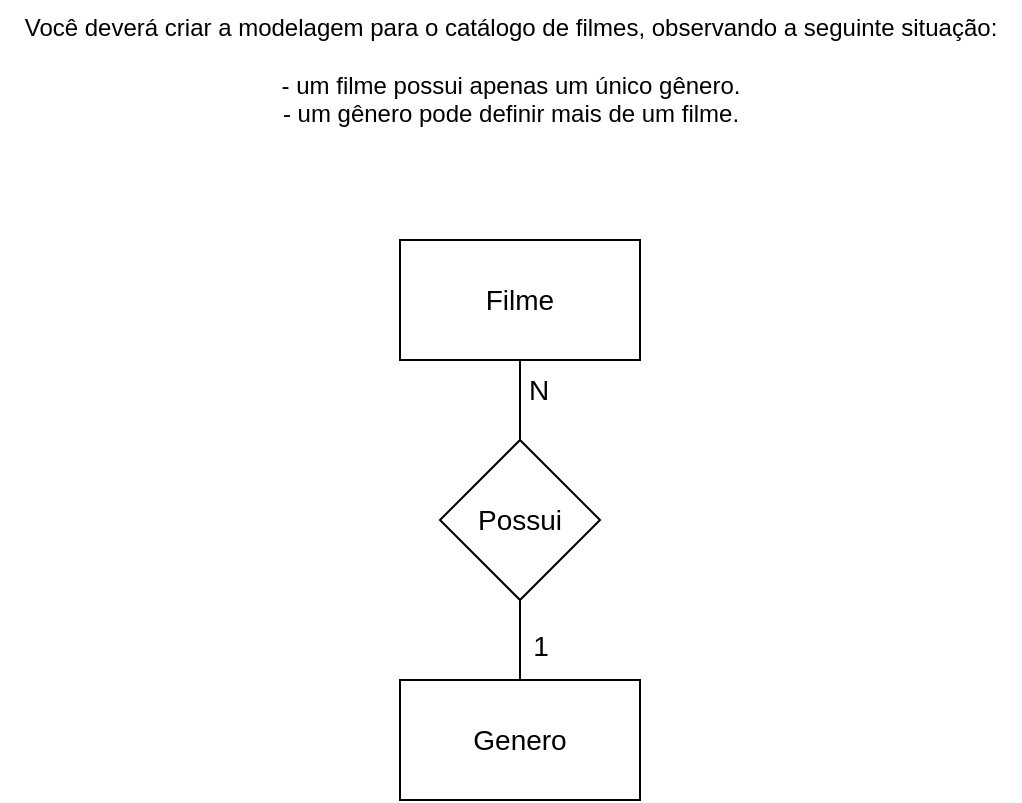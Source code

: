 <mxfile version="21.6.5" type="device" pages="4">
  <diagram name="1.0-exercicio-filmes" id="LNDg6mLLo0ihG5OXBbq_">
    <mxGraphModel dx="910" dy="506" grid="1" gridSize="10" guides="1" tooltips="1" connect="1" arrows="1" fold="1" page="1" pageScale="1" pageWidth="827" pageHeight="1169" math="0" shadow="0">
      <root>
        <mxCell id="0" />
        <mxCell id="1" parent="0" />
        <mxCell id="uSyXQP7LHbHPvzbmijAj-1" value="&lt;div&gt;Você deverá criar a modelagem para o catálogo de filmes, observando a seguinte situação:&lt;/div&gt;&lt;div&gt;&lt;br&gt;&lt;/div&gt;&lt;div&gt;- um filme possui apenas um único gênero.&lt;/div&gt;&lt;div&gt;- um gênero pode definir mais de um filme.&lt;/div&gt;" style="text;html=1;align=center;verticalAlign=middle;resizable=0;points=[];autosize=1;strokeColor=none;fillColor=none;" parent="1" vertex="1">
          <mxGeometry x="160" y="40" width="510" height="70" as="geometry" />
        </mxCell>
        <mxCell id="FIfhgw2CTLY3sNOpu3BX-4" style="edgeStyle=orthogonalEdgeStyle;rounded=0;orthogonalLoop=1;jettySize=auto;html=1;entryX=0.5;entryY=0;entryDx=0;entryDy=0;endArrow=none;endFill=0;" parent="1" source="FIfhgw2CTLY3sNOpu3BX-1" target="FIfhgw2CTLY3sNOpu3BX-3" edge="1">
          <mxGeometry relative="1" as="geometry" />
        </mxCell>
        <mxCell id="FIfhgw2CTLY3sNOpu3BX-1" value="&lt;font style=&quot;font-size: 14px;&quot;&gt;Filme&lt;/font&gt;" style="rounded=0;whiteSpace=wrap;html=1;" parent="1" vertex="1">
          <mxGeometry x="360" y="160" width="120" height="60" as="geometry" />
        </mxCell>
        <mxCell id="FIfhgw2CTLY3sNOpu3BX-5" style="edgeStyle=orthogonalEdgeStyle;rounded=0;orthogonalLoop=1;jettySize=auto;html=1;endArrow=none;endFill=0;" parent="1" source="FIfhgw2CTLY3sNOpu3BX-2" target="FIfhgw2CTLY3sNOpu3BX-3" edge="1">
          <mxGeometry relative="1" as="geometry" />
        </mxCell>
        <mxCell id="FIfhgw2CTLY3sNOpu3BX-2" value="&lt;font style=&quot;font-size: 14px;&quot;&gt;Genero&lt;/font&gt;" style="rounded=0;whiteSpace=wrap;html=1;" parent="1" vertex="1">
          <mxGeometry x="360" y="380" width="120" height="60" as="geometry" />
        </mxCell>
        <mxCell id="FIfhgw2CTLY3sNOpu3BX-3" value="&lt;font style=&quot;font-size: 14px;&quot;&gt;Possui&lt;/font&gt;" style="rhombus;whiteSpace=wrap;html=1;" parent="1" vertex="1">
          <mxGeometry x="380" y="260" width="80" height="80" as="geometry" />
        </mxCell>
        <mxCell id="FIfhgw2CTLY3sNOpu3BX-6" value="&lt;font style=&quot;font-size: 14px;&quot;&gt;N&lt;/font&gt;" style="text;html=1;align=center;verticalAlign=middle;resizable=0;points=[];autosize=1;strokeColor=none;fillColor=none;" parent="1" vertex="1">
          <mxGeometry x="414" y="220" width="30" height="30" as="geometry" />
        </mxCell>
        <mxCell id="FIfhgw2CTLY3sNOpu3BX-7" value="&lt;font style=&quot;font-size: 14px;&quot;&gt;1&lt;/font&gt;" style="text;html=1;align=center;verticalAlign=middle;resizable=0;points=[];autosize=1;strokeColor=none;fillColor=none;" parent="1" vertex="1">
          <mxGeometry x="415" y="348" width="30" height="30" as="geometry" />
        </mxCell>
      </root>
    </mxGraphModel>
  </diagram>
  <diagram id="GEUDkTmfU6hjrtdiMkU7" name="1.1-exercicio-pessoas">
    <mxGraphModel dx="1050" dy="574" grid="1" gridSize="10" guides="1" tooltips="1" connect="1" arrows="1" fold="1" page="1" pageScale="1" pageWidth="827" pageHeight="1169" math="0" shadow="0">
      <root>
        <mxCell id="0" />
        <mxCell id="1" parent="0" />
        <mxCell id="nFpa2nH8nlaL4lHykz79-8" style="edgeStyle=orthogonalEdgeStyle;rounded=0;orthogonalLoop=1;jettySize=auto;html=1;endArrow=none;endFill=0;" edge="1" parent="1" source="-ravSgFt0BRICLOYNoMb-1" target="nFpa2nH8nlaL4lHykz79-7">
          <mxGeometry relative="1" as="geometry" />
        </mxCell>
        <mxCell id="cjSB6NgPFC95SLQ5E6UX-3" style="edgeStyle=orthogonalEdgeStyle;rounded=0;orthogonalLoop=1;jettySize=auto;html=1;endArrow=none;endFill=0;" edge="1" parent="1" source="-ravSgFt0BRICLOYNoMb-1" target="cjSB6NgPFC95SLQ5E6UX-1">
          <mxGeometry relative="1" as="geometry" />
        </mxCell>
        <mxCell id="cjSB6NgPFC95SLQ5E6UX-8" style="edgeStyle=orthogonalEdgeStyle;rounded=0;orthogonalLoop=1;jettySize=auto;html=1;entryX=1;entryY=0.5;entryDx=0;entryDy=0;endArrow=none;endFill=0;" edge="1" parent="1" source="-ravSgFt0BRICLOYNoMb-1" target="cjSB6NgPFC95SLQ5E6UX-5">
          <mxGeometry relative="1" as="geometry" />
        </mxCell>
        <mxCell id="-ravSgFt0BRICLOYNoMb-1" value="&lt;font style=&quot;font-size: 14px;&quot;&gt;Pessoa&lt;/font&gt;" style="rounded=0;whiteSpace=wrap;html=1;" vertex="1" parent="1">
          <mxGeometry x="360" y="400" width="120" height="60" as="geometry" />
        </mxCell>
        <mxCell id="-ravSgFt0BRICLOYNoMb-2" value="&lt;div&gt;Construa a modelagem que represente pessoas e seus dados, observando que:&lt;/div&gt;&lt;div&gt;&lt;br&gt;&lt;/div&gt;&lt;div&gt;- uma pessoa pode ter vários telefones e vários emails, porém, pode possuir somente uma CNH.&lt;/div&gt;" style="text;html=1;align=center;verticalAlign=middle;resizable=0;points=[];autosize=1;strokeColor=none;fillColor=none;" vertex="1" parent="1">
          <mxGeometry x="150" y="80" width="540" height="60" as="geometry" />
        </mxCell>
        <mxCell id="cjSB6NgPFC95SLQ5E6UX-2" style="edgeStyle=orthogonalEdgeStyle;rounded=0;orthogonalLoop=1;jettySize=auto;html=1;entryX=0.5;entryY=0;entryDx=0;entryDy=0;endArrow=none;endFill=0;" edge="1" parent="1" source="jaz4zD7k6-I6z6VpH1bu-1" target="cjSB6NgPFC95SLQ5E6UX-1">
          <mxGeometry relative="1" as="geometry" />
        </mxCell>
        <mxCell id="jaz4zD7k6-I6z6VpH1bu-1" value="&lt;font style=&quot;font-size: 14px;&quot;&gt;Telefone&lt;/font&gt;" style="rounded=0;whiteSpace=wrap;html=1;" vertex="1" parent="1">
          <mxGeometry x="360" y="170" width="120" height="60" as="geometry" />
        </mxCell>
        <mxCell id="cjSB6NgPFC95SLQ5E6UX-7" style="edgeStyle=orthogonalEdgeStyle;rounded=0;orthogonalLoop=1;jettySize=auto;html=1;entryX=0;entryY=0.5;entryDx=0;entryDy=0;endArrow=none;endFill=0;" edge="1" parent="1" source="jaz4zD7k6-I6z6VpH1bu-5" target="cjSB6NgPFC95SLQ5E6UX-5">
          <mxGeometry relative="1" as="geometry" />
        </mxCell>
        <mxCell id="jaz4zD7k6-I6z6VpH1bu-5" value="Email" style="rounded=0;whiteSpace=wrap;html=1;" vertex="1" parent="1">
          <mxGeometry x="40" y="400" width="120" height="60" as="geometry" />
        </mxCell>
        <mxCell id="nFpa2nH8nlaL4lHykz79-3" value="&lt;font style=&quot;font-size: 14px;&quot;&gt;1&lt;/font&gt;" style="text;html=1;align=center;verticalAlign=middle;resizable=0;points=[];autosize=1;strokeColor=none;fillColor=none;" vertex="1" parent="1">
          <mxGeometry x="330" y="430" width="30" height="30" as="geometry" />
        </mxCell>
        <mxCell id="nFpa2nH8nlaL4lHykz79-4" value="&lt;font size=&quot;3&quot;&gt;N&lt;/font&gt;" style="text;html=1;align=center;verticalAlign=middle;resizable=0;points=[];autosize=1;strokeColor=none;fillColor=none;" vertex="1" parent="1">
          <mxGeometry x="414" y="230" width="40" height="30" as="geometry" />
        </mxCell>
        <mxCell id="nFpa2nH8nlaL4lHykz79-7" value="CNH" style="ellipse;whiteSpace=wrap;html=1;" vertex="1" parent="1">
          <mxGeometry x="550" y="405" width="120" height="50" as="geometry" />
        </mxCell>
        <mxCell id="cjSB6NgPFC95SLQ5E6UX-1" value="&lt;font style=&quot;font-size: 14px;&quot;&gt;Possui&lt;/font&gt;" style="rhombus;whiteSpace=wrap;html=1;" vertex="1" parent="1">
          <mxGeometry x="385" y="280" width="70" height="70" as="geometry" />
        </mxCell>
        <mxCell id="cjSB6NgPFC95SLQ5E6UX-4" value="&lt;font style=&quot;font-size: 14px;&quot;&gt;1&lt;/font&gt;" style="text;html=1;align=center;verticalAlign=middle;resizable=0;points=[];autosize=1;strokeColor=none;fillColor=none;" vertex="1" parent="1">
          <mxGeometry x="414" y="370" width="30" height="30" as="geometry" />
        </mxCell>
        <mxCell id="cjSB6NgPFC95SLQ5E6UX-5" value="&lt;font style=&quot;font-size: 14px;&quot;&gt;Possui&lt;/font&gt;" style="rhombus;whiteSpace=wrap;html=1;" vertex="1" parent="1">
          <mxGeometry x="220" y="395" width="70" height="70" as="geometry" />
        </mxCell>
        <mxCell id="cjSB6NgPFC95SLQ5E6UX-9" value="&lt;font style=&quot;font-size: 14px;&quot;&gt;N&lt;/font&gt;" style="text;html=1;align=center;verticalAlign=middle;resizable=0;points=[];autosize=1;strokeColor=none;fillColor=none;" vertex="1" parent="1">
          <mxGeometry x="160" y="430" width="30" height="30" as="geometry" />
        </mxCell>
      </root>
    </mxGraphModel>
  </diagram>
  <diagram id="GRvlRMJcGJTf6KtmZsWK" name="1.2-exercicio-locadora">
    <mxGraphModel dx="2275" dy="1265" grid="1" gridSize="10" guides="1" tooltips="1" connect="1" arrows="1" fold="1" page="1" pageScale="1" pageWidth="827" pageHeight="1169" math="0" shadow="0">
      <root>
        <mxCell id="0" />
        <mxCell id="1" parent="0" />
        <mxCell id="ktSFcYs6yQeCVwq6HfeS-1" value="&lt;div&gt;Construa o Modelo Entidade Relacionamento considerando o seguinte cenário:&lt;/div&gt;&lt;div&gt;&lt;br&gt;&lt;/div&gt;&lt;div&gt;- uma empresa possui vários veículos&lt;/div&gt;&lt;div&gt;- um veículo possui marca(gm, ford, fiat), modelo(onix, fiesta, argo) e placa&lt;/div&gt;&lt;div&gt;- um cliente (cpf, nome) aluga um ou mais veículos&lt;/div&gt;" style="text;html=1;align=center;verticalAlign=middle;resizable=0;points=[];autosize=1;strokeColor=none;fillColor=none;" parent="1" vertex="1">
          <mxGeometry x="189" y="80" width="450" height="90" as="geometry" />
        </mxCell>
        <mxCell id="Isp8MFnUQnU3AqFY6UnY-1" style="edgeStyle=orthogonalEdgeStyle;rounded=0;orthogonalLoop=1;jettySize=auto;html=1;endArrow=none;endFill=0;" edge="1" parent="1" source="Isp8MFnUQnU3AqFY6UnY-2" target="Isp8MFnUQnU3AqFY6UnY-10">
          <mxGeometry relative="1" as="geometry" />
        </mxCell>
        <mxCell id="Isp8MFnUQnU3AqFY6UnY-2" value="&lt;font style=&quot;font-size: 14px;&quot;&gt;Empresa&lt;/font&gt;" style="rounded=0;whiteSpace=wrap;html=1;" vertex="1" parent="1">
          <mxGeometry x="540" y="220" width="124" height="60" as="geometry" />
        </mxCell>
        <mxCell id="Isp8MFnUQnU3AqFY6UnY-3" style="edgeStyle=orthogonalEdgeStyle;rounded=0;orthogonalLoop=1;jettySize=auto;html=1;endArrow=none;endFill=0;" edge="1" parent="1" target="Isp8MFnUQnU3AqFY6UnY-10">
          <mxGeometry relative="1" as="geometry">
            <mxPoint x="580" y="510" as="sourcePoint" />
          </mxGeometry>
        </mxCell>
        <mxCell id="Isp8MFnUQnU3AqFY6UnY-4" style="edgeStyle=orthogonalEdgeStyle;rounded=0;orthogonalLoop=1;jettySize=auto;html=1;entryX=1;entryY=0.5;entryDx=0;entryDy=0;endArrow=none;endFill=0;" edge="1" parent="1" source="Isp8MFnUQnU3AqFY6UnY-7" target="Isp8MFnUQnU3AqFY6UnY-14">
          <mxGeometry relative="1" as="geometry" />
        </mxCell>
        <mxCell id="Isp8MFnUQnU3AqFY6UnY-5" style="edgeStyle=orthogonalEdgeStyle;rounded=0;orthogonalLoop=1;jettySize=auto;html=1;endArrow=none;endFill=0;" edge="1" parent="1" source="Isp8MFnUQnU3AqFY6UnY-7" target="Isp8MFnUQnU3AqFY6UnY-9">
          <mxGeometry relative="1" as="geometry" />
        </mxCell>
        <mxCell id="Isp8MFnUQnU3AqFY6UnY-6" style="edgeStyle=orthogonalEdgeStyle;rounded=0;orthogonalLoop=1;jettySize=auto;html=1;endArrow=none;endFill=0;" edge="1" parent="1" source="Isp8MFnUQnU3AqFY6UnY-7" target="Isp8MFnUQnU3AqFY6UnY-20">
          <mxGeometry relative="1" as="geometry" />
        </mxCell>
        <mxCell id="Isp8MFnUQnU3AqFY6UnY-7" value="&lt;font style=&quot;font-size: 14px;&quot;&gt;Veiculo&lt;/font&gt;" style="rounded=0;whiteSpace=wrap;html=1;" vertex="1" parent="1">
          <mxGeometry x="540" y="488" width="124" height="60" as="geometry" />
        </mxCell>
        <mxCell id="Isp8MFnUQnU3AqFY6UnY-8" value="&lt;font style=&quot;font-size: 14px;&quot;&gt;1&lt;/font&gt;" style="text;html=1;align=center;verticalAlign=middle;resizable=0;points=[];autosize=1;strokeColor=none;fillColor=none;" vertex="1" parent="1">
          <mxGeometry x="605" y="280" width="30" height="30" as="geometry" />
        </mxCell>
        <mxCell id="Isp8MFnUQnU3AqFY6UnY-9" value="&lt;font style=&quot;font-size: 14px;&quot;&gt;Placa&lt;/font&gt;" style="ellipse;whiteSpace=wrap;html=1;" vertex="1" parent="1">
          <mxGeometry x="717" y="504" width="110" height="28" as="geometry" />
        </mxCell>
        <mxCell id="Isp8MFnUQnU3AqFY6UnY-10" value="&lt;font style=&quot;font-size: 14px;&quot;&gt;Possui&lt;/font&gt;" style="rhombus;whiteSpace=wrap;html=1;" vertex="1" parent="1">
          <mxGeometry x="562" y="340" width="80" height="80" as="geometry" />
        </mxCell>
        <mxCell id="Isp8MFnUQnU3AqFY6UnY-11" value="&lt;font style=&quot;font-size: 14px;&quot;&gt;N&lt;/font&gt;" style="text;html=1;align=center;verticalAlign=middle;resizable=0;points=[];autosize=1;strokeColor=none;fillColor=none;" vertex="1" parent="1">
          <mxGeometry x="605" y="458" width="30" height="30" as="geometry" />
        </mxCell>
        <mxCell id="Isp8MFnUQnU3AqFY6UnY-12" style="edgeStyle=orthogonalEdgeStyle;rounded=0;orthogonalLoop=1;jettySize=auto;html=1;endArrow=none;endFill=0;" edge="1" parent="1" source="Isp8MFnUQnU3AqFY6UnY-13" target="Isp8MFnUQnU3AqFY6UnY-33">
          <mxGeometry relative="1" as="geometry" />
        </mxCell>
        <mxCell id="Isp8MFnUQnU3AqFY6UnY-13" value="&lt;font style=&quot;font-size: 14px;&quot;&gt;Cliente&lt;/font&gt;" style="rounded=0;whiteSpace=wrap;html=1;" vertex="1" parent="1">
          <mxGeometry x="55" y="602" width="120" height="60" as="geometry" />
        </mxCell>
        <mxCell id="Isp8MFnUQnU3AqFY6UnY-14" value="&lt;font style=&quot;font-size: 14px;&quot;&gt;Possui&lt;/font&gt;" style="rhombus;whiteSpace=wrap;html=1;" vertex="1" parent="1">
          <mxGeometry x="410" y="483" width="72.73" height="70" as="geometry" />
        </mxCell>
        <mxCell id="Isp8MFnUQnU3AqFY6UnY-15" value="&lt;font style=&quot;font-size: 14px;&quot;&gt;1&lt;/font&gt;" style="text;html=1;align=center;verticalAlign=middle;resizable=0;points=[];autosize=1;strokeColor=none;fillColor=none;" vertex="1" parent="1">
          <mxGeometry x="515" y="518" width="30" height="30" as="geometry" />
        </mxCell>
        <mxCell id="Isp8MFnUQnU3AqFY6UnY-16" style="edgeStyle=orthogonalEdgeStyle;rounded=0;orthogonalLoop=1;jettySize=auto;html=1;endArrow=none;endFill=0;" edge="1" parent="1" target="Isp8MFnUQnU3AqFY6UnY-13">
          <mxGeometry relative="1" as="geometry">
            <mxPoint x="55" y="764" as="sourcePoint" />
          </mxGeometry>
        </mxCell>
        <mxCell id="Isp8MFnUQnU3AqFY6UnY-17" value="&lt;font style=&quot;font-size: 14px;&quot;&gt;Nome&lt;/font&gt;" style="ellipse;whiteSpace=wrap;html=1;" vertex="1" parent="1">
          <mxGeometry y="760" width="100" height="28" as="geometry" />
        </mxCell>
        <mxCell id="Isp8MFnUQnU3AqFY6UnY-18" style="edgeStyle=orthogonalEdgeStyle;rounded=0;orthogonalLoop=1;jettySize=auto;html=1;endArrow=none;endFill=0;" edge="1" parent="1" target="Isp8MFnUQnU3AqFY6UnY-13">
          <mxGeometry relative="1" as="geometry">
            <mxPoint x="175" y="764" as="sourcePoint" />
          </mxGeometry>
        </mxCell>
        <mxCell id="Isp8MFnUQnU3AqFY6UnY-19" value="&lt;font style=&quot;font-size: 14px;&quot;&gt;CPF&lt;/font&gt;" style="ellipse;whiteSpace=wrap;html=1;" vertex="1" parent="1">
          <mxGeometry x="124" y="760" width="100" height="28" as="geometry" />
        </mxCell>
        <mxCell id="Isp8MFnUQnU3AqFY6UnY-20" value="&lt;font style=&quot;font-size: 14px;&quot;&gt;Possui&lt;/font&gt;" style="rhombus;whiteSpace=wrap;html=1;" vertex="1" parent="1">
          <mxGeometry x="565.64" y="590" width="72.73" height="70" as="geometry" />
        </mxCell>
        <mxCell id="Isp8MFnUQnU3AqFY6UnY-21" style="edgeStyle=orthogonalEdgeStyle;rounded=0;orthogonalLoop=1;jettySize=auto;html=1;entryX=0.5;entryY=1;entryDx=0;entryDy=0;endArrow=none;endFill=0;" edge="1" parent="1" source="Isp8MFnUQnU3AqFY6UnY-22" target="Isp8MFnUQnU3AqFY6UnY-20">
          <mxGeometry relative="1" as="geometry" />
        </mxCell>
        <mxCell id="Isp8MFnUQnU3AqFY6UnY-22" value="&lt;font style=&quot;font-size: 14px;&quot;&gt;Marca&lt;/font&gt;" style="rounded=0;whiteSpace=wrap;html=1;" vertex="1" parent="1">
          <mxGeometry x="460" y="700" width="124" height="60" as="geometry" />
        </mxCell>
        <mxCell id="Isp8MFnUQnU3AqFY6UnY-23" style="edgeStyle=orthogonalEdgeStyle;rounded=0;orthogonalLoop=1;jettySize=auto;html=1;endArrow=none;endFill=0;" edge="1" parent="1" source="Isp8MFnUQnU3AqFY6UnY-24" target="Isp8MFnUQnU3AqFY6UnY-20">
          <mxGeometry relative="1" as="geometry" />
        </mxCell>
        <mxCell id="Isp8MFnUQnU3AqFY6UnY-24" value="&lt;font style=&quot;font-size: 14px;&quot;&gt;Modelo&lt;/font&gt;" style="rounded=0;whiteSpace=wrap;html=1;" vertex="1" parent="1">
          <mxGeometry x="630" y="700" width="124" height="60" as="geometry" />
        </mxCell>
        <mxCell id="Isp8MFnUQnU3AqFY6UnY-25" value="N" style="text;html=1;align=center;verticalAlign=middle;resizable=0;points=[];autosize=1;strokeColor=none;fillColor=none;" vertex="1" parent="1">
          <mxGeometry x="605" y="548" width="30" height="30" as="geometry" />
        </mxCell>
        <mxCell id="Isp8MFnUQnU3AqFY6UnY-26" value="N" style="text;html=1;align=center;verticalAlign=middle;resizable=0;points=[];autosize=1;strokeColor=none;fillColor=none;" vertex="1" parent="1">
          <mxGeometry x="565" y="548" width="30" height="30" as="geometry" />
        </mxCell>
        <mxCell id="Isp8MFnUQnU3AqFY6UnY-27" value="1" style="text;html=1;align=center;verticalAlign=middle;resizable=0;points=[];autosize=1;strokeColor=none;fillColor=none;" vertex="1" parent="1">
          <mxGeometry x="695" y="668" width="30" height="30" as="geometry" />
        </mxCell>
        <mxCell id="Isp8MFnUQnU3AqFY6UnY-28" value="1" style="text;html=1;align=center;verticalAlign=middle;resizable=0;points=[];autosize=1;strokeColor=none;fillColor=none;" vertex="1" parent="1">
          <mxGeometry x="495" y="668" width="30" height="30" as="geometry" />
        </mxCell>
        <mxCell id="Isp8MFnUQnU3AqFY6UnY-29" style="edgeStyle=orthogonalEdgeStyle;rounded=0;orthogonalLoop=1;jettySize=auto;html=1;endArrow=none;endFill=0;" edge="1" parent="1" source="Isp8MFnUQnU3AqFY6UnY-31" target="Isp8MFnUQnU3AqFY6UnY-14">
          <mxGeometry relative="1" as="geometry" />
        </mxCell>
        <mxCell id="Isp8MFnUQnU3AqFY6UnY-30" value="" style="edgeStyle=orthogonalEdgeStyle;rounded=0;orthogonalLoop=1;jettySize=auto;html=1;" edge="1" parent="1" source="Isp8MFnUQnU3AqFY6UnY-31" target="Isp8MFnUQnU3AqFY6UnY-33">
          <mxGeometry relative="1" as="geometry" />
        </mxCell>
        <mxCell id="Isp8MFnUQnU3AqFY6UnY-31" value="&lt;font style=&quot;font-size: 14px;&quot;&gt;Aluguel&lt;/font&gt;" style="rounded=0;whiteSpace=wrap;html=1;" vertex="1" parent="1">
          <mxGeometry x="210" y="488" width="124" height="60" as="geometry" />
        </mxCell>
        <mxCell id="Isp8MFnUQnU3AqFY6UnY-32" style="edgeStyle=orthogonalEdgeStyle;rounded=0;orthogonalLoop=1;jettySize=auto;html=1;entryX=0;entryY=0.5;entryDx=0;entryDy=0;endArrow=none;endFill=0;" edge="1" parent="1" source="Isp8MFnUQnU3AqFY6UnY-33" target="Isp8MFnUQnU3AqFY6UnY-31">
          <mxGeometry relative="1" as="geometry" />
        </mxCell>
        <mxCell id="Isp8MFnUQnU3AqFY6UnY-33" value="&lt;font style=&quot;font-size: 14px;&quot;&gt;Possui&lt;/font&gt;" style="rhombus;whiteSpace=wrap;html=1;" vertex="1" parent="1">
          <mxGeometry x="78.64" y="483" width="72.73" height="70" as="geometry" />
        </mxCell>
        <mxCell id="Isp8MFnUQnU3AqFY6UnY-34" value="N" style="text;html=1;align=center;verticalAlign=middle;resizable=0;points=[];autosize=1;strokeColor=none;fillColor=none;" vertex="1" parent="1">
          <mxGeometry x="180" y="518" width="30" height="30" as="geometry" />
        </mxCell>
        <mxCell id="Isp8MFnUQnU3AqFY6UnY-35" value="1" style="text;html=1;align=center;verticalAlign=middle;resizable=0;points=[];autosize=1;strokeColor=none;fillColor=none;" vertex="1" parent="1">
          <mxGeometry x="115" y="578" width="30" height="30" as="geometry" />
        </mxCell>
        <mxCell id="Isp8MFnUQnU3AqFY6UnY-36" value="N" style="text;html=1;align=center;verticalAlign=middle;resizable=0;points=[];autosize=1;strokeColor=none;fillColor=none;" vertex="1" parent="1">
          <mxGeometry x="334" y="518" width="30" height="30" as="geometry" />
        </mxCell>
        <mxCell id="Isp8MFnUQnU3AqFY6UnY-38" style="edgeStyle=orthogonalEdgeStyle;rounded=0;orthogonalLoop=1;jettySize=auto;html=1;exitX=0.5;exitY=1;exitDx=0;exitDy=0;" edge="1" parent="1" source="Isp8MFnUQnU3AqFY6UnY-19" target="Isp8MFnUQnU3AqFY6UnY-19">
          <mxGeometry relative="1" as="geometry" />
        </mxCell>
      </root>
    </mxGraphModel>
  </diagram>
  <diagram id="FEvqzgx9eRjCUxLKH7Tt" name="1.3-exercicio-pclinics">
    <mxGraphModel dx="1820" dy="1012" grid="1" gridSize="10" guides="1" tooltips="1" connect="1" arrows="1" fold="1" page="1" pageScale="1" pageWidth="827" pageHeight="1169" math="0" shadow="0">
      <root>
        <mxCell id="0" />
        <mxCell id="1" parent="0" />
        <mxCell id="IwLrrR9SQKo74UJrqzaJ-1" style="edgeStyle=orthogonalEdgeStyle;rounded=0;orthogonalLoop=1;jettySize=auto;html=1;endArrow=none;endFill=0;" edge="1" parent="1" source="IwLrrR9SQKo74UJrqzaJ-2" target="IwLrrR9SQKo74UJrqzaJ-6">
          <mxGeometry relative="1" as="geometry" />
        </mxCell>
        <mxCell id="IwLrrR9SQKo74UJrqzaJ-2" value="Clinica" style="whiteSpace=wrap;html=1;" vertex="1" parent="1">
          <mxGeometry x="60" y="230" width="120" height="60" as="geometry" />
        </mxCell>
        <mxCell id="IwLrrR9SQKo74UJrqzaJ-3" style="edgeStyle=orthogonalEdgeStyle;rounded=0;orthogonalLoop=1;jettySize=auto;html=1;endArrow=none;endFill=0;" edge="1" parent="1" source="IwLrrR9SQKo74UJrqzaJ-4" target="IwLrrR9SQKo74UJrqzaJ-2">
          <mxGeometry relative="1" as="geometry" />
        </mxCell>
        <mxCell id="IwLrrR9SQKo74UJrqzaJ-4" value="Endereco" style="ellipse;whiteSpace=wrap;html=1;" vertex="1" parent="1">
          <mxGeometry x="270" y="245" width="100" height="30" as="geometry" />
        </mxCell>
        <mxCell id="IwLrrR9SQKo74UJrqzaJ-5" style="edgeStyle=orthogonalEdgeStyle;rounded=0;orthogonalLoop=1;jettySize=auto;html=1;endArrow=none;endFill=0;" edge="1" parent="1" source="IwLrrR9SQKo74UJrqzaJ-6" target="IwLrrR9SQKo74UJrqzaJ-8">
          <mxGeometry relative="1" as="geometry" />
        </mxCell>
        <mxCell id="IwLrrR9SQKo74UJrqzaJ-6" value="Possui" style="rhombus;whiteSpace=wrap;html=1;" vertex="1" parent="1">
          <mxGeometry x="85" y="340" width="70" height="70" as="geometry" />
        </mxCell>
        <mxCell id="IwLrrR9SQKo74UJrqzaJ-7" style="edgeStyle=orthogonalEdgeStyle;rounded=0;orthogonalLoop=1;jettySize=auto;html=1;endArrow=none;endFill=0;" edge="1" parent="1" source="IwLrrR9SQKo74UJrqzaJ-8" target="IwLrrR9SQKo74UJrqzaJ-10">
          <mxGeometry relative="1" as="geometry" />
        </mxCell>
        <mxCell id="IwLrrR9SQKo74UJrqzaJ-8" value="Veterinario" style="whiteSpace=wrap;html=1;" vertex="1" parent="1">
          <mxGeometry x="60" y="460" width="120" height="60" as="geometry" />
        </mxCell>
        <mxCell id="IwLrrR9SQKo74UJrqzaJ-9" style="edgeStyle=orthogonalEdgeStyle;rounded=0;orthogonalLoop=1;jettySize=auto;html=1;entryX=0.5;entryY=0;entryDx=0;entryDy=0;endArrow=none;endFill=0;" edge="1" parent="1" source="IwLrrR9SQKo74UJrqzaJ-10" target="IwLrrR9SQKo74UJrqzaJ-12">
          <mxGeometry relative="1" as="geometry" />
        </mxCell>
        <mxCell id="IwLrrR9SQKo74UJrqzaJ-10" value="Possui" style="rhombus;whiteSpace=wrap;html=1;" vertex="1" parent="1">
          <mxGeometry x="85" y="580" width="70" height="70" as="geometry" />
        </mxCell>
        <mxCell id="IwLrrR9SQKo74UJrqzaJ-11" style="edgeStyle=orthogonalEdgeStyle;rounded=0;orthogonalLoop=1;jettySize=auto;html=1;endArrow=none;endFill=0;" edge="1" parent="1" source="IwLrrR9SQKo74UJrqzaJ-12" target="IwLrrR9SQKo74UJrqzaJ-15">
          <mxGeometry relative="1" as="geometry" />
        </mxCell>
        <mxCell id="IwLrrR9SQKo74UJrqzaJ-12" value="Atendimento" style="whiteSpace=wrap;html=1;" vertex="1" parent="1">
          <mxGeometry x="60" y="705" width="120" height="60" as="geometry" />
        </mxCell>
        <mxCell id="IwLrrR9SQKo74UJrqzaJ-13" style="edgeStyle=orthogonalEdgeStyle;rounded=0;orthogonalLoop=1;jettySize=auto;html=1;endArrow=none;endFill=0;" edge="1" parent="1" source="IwLrrR9SQKo74UJrqzaJ-15" target="IwLrrR9SQKo74UJrqzaJ-19">
          <mxGeometry relative="1" as="geometry" />
        </mxCell>
        <mxCell id="IwLrrR9SQKo74UJrqzaJ-14" value="1" style="edgeLabel;html=1;align=center;verticalAlign=middle;resizable=0;points=[];" vertex="1" connectable="0" parent="IwLrrR9SQKo74UJrqzaJ-13">
          <mxGeometry x="0.59" y="-5" relative="1" as="geometry">
            <mxPoint y="10" as="offset" />
          </mxGeometry>
        </mxCell>
        <mxCell id="IwLrrR9SQKo74UJrqzaJ-15" value="Possui" style="rhombus;whiteSpace=wrap;html=1;" vertex="1" parent="1">
          <mxGeometry x="250" y="700" width="70" height="70" as="geometry" />
        </mxCell>
        <mxCell id="IwLrrR9SQKo74UJrqzaJ-16" style="edgeStyle=orthogonalEdgeStyle;rounded=0;orthogonalLoop=1;jettySize=auto;html=1;endArrow=none;endFill=0;" edge="1" parent="1" source="IwLrrR9SQKo74UJrqzaJ-19" target="IwLrrR9SQKo74UJrqzaJ-23">
          <mxGeometry relative="1" as="geometry" />
        </mxCell>
        <mxCell id="IwLrrR9SQKo74UJrqzaJ-17" style="edgeStyle=orthogonalEdgeStyle;rounded=0;orthogonalLoop=1;jettySize=auto;html=1;endArrow=none;endFill=0;" edge="1" parent="1" source="IwLrrR9SQKo74UJrqzaJ-19" target="IwLrrR9SQKo74UJrqzaJ-25">
          <mxGeometry relative="1" as="geometry" />
        </mxCell>
        <mxCell id="IwLrrR9SQKo74UJrqzaJ-18" style="edgeStyle=orthogonalEdgeStyle;rounded=0;orthogonalLoop=1;jettySize=auto;html=1;endArrow=none;endFill=0;" edge="1" parent="1" source="IwLrrR9SQKo74UJrqzaJ-19" target="IwLrrR9SQKo74UJrqzaJ-21">
          <mxGeometry relative="1" as="geometry" />
        </mxCell>
        <mxCell id="IwLrrR9SQKo74UJrqzaJ-19" value="Pet" style="whiteSpace=wrap;html=1;" vertex="1" parent="1">
          <mxGeometry x="370" y="705" width="120" height="60" as="geometry" />
        </mxCell>
        <mxCell id="IwLrrR9SQKo74UJrqzaJ-20" style="edgeStyle=orthogonalEdgeStyle;rounded=0;orthogonalLoop=1;jettySize=auto;html=1;endArrow=none;endFill=0;" edge="1" parent="1" source="IwLrrR9SQKo74UJrqzaJ-21" target="IwLrrR9SQKo74UJrqzaJ-26">
          <mxGeometry relative="1" as="geometry" />
        </mxCell>
        <mxCell id="IwLrrR9SQKo74UJrqzaJ-21" value="Possui" style="rhombus;whiteSpace=wrap;html=1;" vertex="1" parent="1">
          <mxGeometry x="395" y="800" width="70" height="70" as="geometry" />
        </mxCell>
        <mxCell id="IwLrrR9SQKo74UJrqzaJ-22" style="edgeStyle=orthogonalEdgeStyle;rounded=0;orthogonalLoop=1;jettySize=auto;html=1;endArrow=none;endFill=0;" edge="1" parent="1" source="IwLrrR9SQKo74UJrqzaJ-23" target="IwLrrR9SQKo74UJrqzaJ-27">
          <mxGeometry relative="1" as="geometry" />
        </mxCell>
        <mxCell id="IwLrrR9SQKo74UJrqzaJ-23" value="Possui" style="rhombus;whiteSpace=wrap;html=1;" vertex="1" parent="1">
          <mxGeometry x="550" y="700" width="70" height="70" as="geometry" />
        </mxCell>
        <mxCell id="IwLrrR9SQKo74UJrqzaJ-24" style="edgeStyle=orthogonalEdgeStyle;rounded=0;orthogonalLoop=1;jettySize=auto;html=1;endArrow=none;endFill=0;" edge="1" parent="1" source="IwLrrR9SQKo74UJrqzaJ-25" target="IwLrrR9SQKo74UJrqzaJ-28">
          <mxGeometry relative="1" as="geometry" />
        </mxCell>
        <mxCell id="IwLrrR9SQKo74UJrqzaJ-25" value="Possui" style="rhombus;whiteSpace=wrap;html=1;" vertex="1" parent="1">
          <mxGeometry x="395" y="590" width="70" height="70" as="geometry" />
        </mxCell>
        <mxCell id="IwLrrR9SQKo74UJrqzaJ-26" value="Dono" style="whiteSpace=wrap;html=1;" vertex="1" parent="1">
          <mxGeometry x="370" y="900" width="120" height="60" as="geometry" />
        </mxCell>
        <mxCell id="IwLrrR9SQKo74UJrqzaJ-27" value="TipoPet" style="whiteSpace=wrap;html=1;" vertex="1" parent="1">
          <mxGeometry x="670" y="705" width="120" height="60" as="geometry" />
        </mxCell>
        <mxCell id="IwLrrR9SQKo74UJrqzaJ-28" value="Raça" style="whiteSpace=wrap;html=1;" vertex="1" parent="1">
          <mxGeometry x="370" y="490" width="120" height="60" as="geometry" />
        </mxCell>
        <mxCell id="IwLrrR9SQKo74UJrqzaJ-29" value="1" style="text;html=1;align=center;verticalAlign=middle;resizable=0;points=[];autosize=1;strokeColor=none;fillColor=none;" vertex="1" parent="1">
          <mxGeometry x="125" y="288" width="30" height="30" as="geometry" />
        </mxCell>
        <mxCell id="IwLrrR9SQKo74UJrqzaJ-30" value="N" style="text;html=1;align=center;verticalAlign=middle;resizable=0;points=[];autosize=1;strokeColor=none;fillColor=none;" vertex="1" parent="1">
          <mxGeometry x="125" y="428" width="30" height="30" as="geometry" />
        </mxCell>
        <mxCell id="IwLrrR9SQKo74UJrqzaJ-31" value="N" style="text;html=1;align=center;verticalAlign=middle;resizable=0;points=[];autosize=1;strokeColor=none;fillColor=none;" vertex="1" parent="1">
          <mxGeometry x="175" y="738" width="30" height="30" as="geometry" />
        </mxCell>
        <mxCell id="IwLrrR9SQKo74UJrqzaJ-32" value="N" style="text;html=1;align=center;verticalAlign=middle;resizable=0;points=[];autosize=1;strokeColor=none;fillColor=none;" vertex="1" parent="1">
          <mxGeometry x="435" y="678" width="30" height="30" as="geometry" />
        </mxCell>
        <mxCell id="IwLrrR9SQKo74UJrqzaJ-33" value="N" style="text;html=1;align=center;verticalAlign=middle;resizable=0;points=[];autosize=1;strokeColor=none;fillColor=none;" vertex="1" parent="1">
          <mxGeometry x="495" y="738" width="30" height="30" as="geometry" />
        </mxCell>
        <mxCell id="IwLrrR9SQKo74UJrqzaJ-34" value="N" style="text;html=1;align=center;verticalAlign=middle;resizable=0;points=[];autosize=1;strokeColor=none;fillColor=none;" vertex="1" parent="1">
          <mxGeometry x="435" y="768" width="30" height="30" as="geometry" />
        </mxCell>
        <mxCell id="IwLrrR9SQKo74UJrqzaJ-35" value="1" style="text;html=1;align=center;verticalAlign=middle;resizable=0;points=[];autosize=1;strokeColor=none;fillColor=none;" vertex="1" parent="1">
          <mxGeometry x="435" y="548" width="30" height="30" as="geometry" />
        </mxCell>
        <mxCell id="IwLrrR9SQKo74UJrqzaJ-36" value="1" style="text;html=1;align=center;verticalAlign=middle;resizable=0;points=[];autosize=1;strokeColor=none;fillColor=none;" vertex="1" parent="1">
          <mxGeometry x="635" y="738" width="30" height="30" as="geometry" />
        </mxCell>
        <mxCell id="IwLrrR9SQKo74UJrqzaJ-37" value="1" style="text;html=1;align=center;verticalAlign=middle;resizable=0;points=[];autosize=1;strokeColor=none;fillColor=none;" vertex="1" parent="1">
          <mxGeometry x="435" y="868" width="30" height="30" as="geometry" />
        </mxCell>
        <mxCell id="IwLrrR9SQKo74UJrqzaJ-38" value="N" style="text;html=1;align=center;verticalAlign=middle;resizable=0;points=[];autosize=1;strokeColor=none;fillColor=none;" vertex="1" parent="1">
          <mxGeometry x="125" y="668" width="30" height="30" as="geometry" />
        </mxCell>
        <mxCell id="IwLrrR9SQKo74UJrqzaJ-39" value="1" style="text;html=1;align=center;verticalAlign=middle;resizable=0;points=[];autosize=1;strokeColor=none;fillColor=none;" vertex="1" parent="1">
          <mxGeometry x="125" y="518" width="30" height="30" as="geometry" />
        </mxCell>
        <mxCell id="IwLrrR9SQKo74UJrqzaJ-40" value="Uma clínica veterinária deseja cadastrar os pets que são atendidos em seu local.&#xa;&#xa;&#xa;- a clínica contém um endereço;&#xa;- os pets deverão ter nome, data de nascimento, tipo de pet;&#xa;- os pets deverão ter raça;&#xa;- os pets deverão ter donos;&#xa;- a clínica deseja cadastrar seus veterinários e todo atendimento de pet será feito por um veterinário;" style="text;whiteSpace=wrap;" vertex="1" parent="1">
          <mxGeometry x="134" y="30" width="560" height="150" as="geometry" />
        </mxCell>
      </root>
    </mxGraphModel>
  </diagram>
</mxfile>
